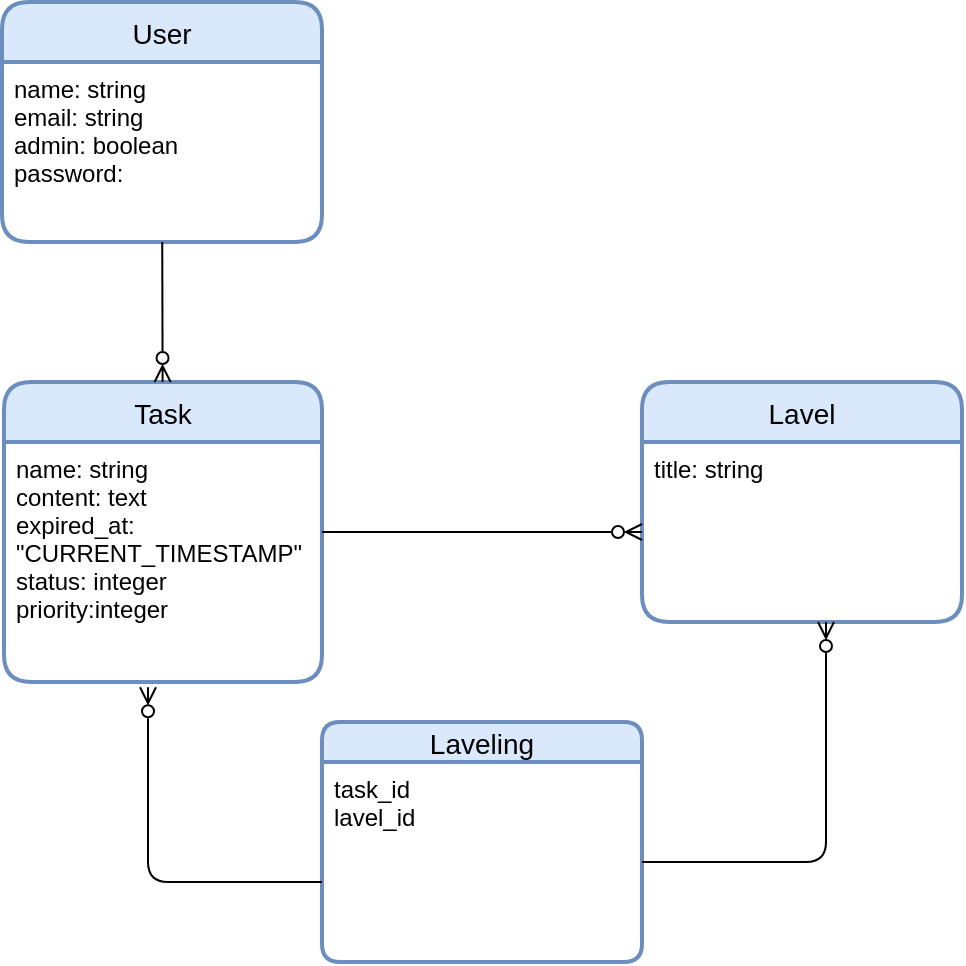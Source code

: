<mxfile>
    <diagram id="mKZgXIBlkfnWuEQX6fgX" name="ページ1">
        <mxGraphModel dx="665" dy="678" grid="1" gridSize="10" guides="1" tooltips="1" connect="1" arrows="1" fold="1" page="1" pageScale="1" pageWidth="827" pageHeight="1169" background="#ffffff" math="0" shadow="0">
            <root>
                <mxCell id="0"/>
                <mxCell id="1" parent="0"/>
                <mxCell id="24" value="User" style="swimlane;childLayout=stackLayout;horizontal=1;startSize=30;horizontalStack=0;rounded=1;fontSize=14;fontStyle=0;strokeWidth=2;resizeParent=0;resizeLast=1;shadow=0;dashed=0;align=center;fillColor=#dae8fc;strokeColor=#6c8ebf;" parent="1" vertex="1">
                    <mxGeometry x="70" y="90" width="160" height="120" as="geometry"/>
                </mxCell>
                <mxCell id="25" value="name: string&#10;email: string&#10;admin: boolean&#10;password:  " style="align=left;strokeColor=none;fillColor=none;spacingLeft=4;fontSize=12;verticalAlign=top;resizable=0;rotatable=0;part=1;" parent="24" vertex="1">
                    <mxGeometry y="30" width="160" height="90" as="geometry"/>
                </mxCell>
                <mxCell id="27" value="Task" style="swimlane;childLayout=stackLayout;horizontal=1;startSize=30;horizontalStack=0;rounded=1;fontSize=14;fontStyle=0;strokeWidth=2;resizeParent=0;resizeLast=1;shadow=0;dashed=0;align=center;fillColor=#dae8fc;strokeColor=#6c8ebf;" parent="1" vertex="1">
                    <mxGeometry x="71" y="280" width="159" height="150" as="geometry"/>
                </mxCell>
                <mxCell id="28" value="name: string&#10;content: text&#10;expired_at: &#10;&quot;CURRENT_TIMESTAMP&quot;&#10;status: integer&#10;priority:integer" style="align=left;strokeColor=none;fillColor=none;spacingLeft=4;fontSize=12;verticalAlign=top;resizable=0;rotatable=0;part=1;" parent="27" vertex="1">
                    <mxGeometry y="30" width="159" height="120" as="geometry"/>
                </mxCell>
                <mxCell id="29" style="edgeStyle=none;html=1;endArrow=ERzeroToMany;endFill=0;" parent="1" source="25" target="27" edge="1">
                    <mxGeometry relative="1" as="geometry"/>
                </mxCell>
                <mxCell id="30" value="Lavel" style="swimlane;childLayout=stackLayout;horizontal=1;startSize=30;horizontalStack=0;rounded=1;fontSize=14;fontStyle=0;strokeWidth=2;resizeParent=0;resizeLast=1;shadow=0;dashed=0;align=center;fillColor=#dae8fc;strokeColor=#6c8ebf;" parent="1" vertex="1">
                    <mxGeometry x="390" y="280" width="160" height="120" as="geometry"/>
                </mxCell>
                <mxCell id="41" value="title: string" style="align=left;strokeColor=none;fillColor=none;spacingLeft=4;fontSize=12;verticalAlign=top;resizable=0;rotatable=0;part=1;" parent="30" vertex="1">
                    <mxGeometry y="30" width="160" height="90" as="geometry"/>
                </mxCell>
                <mxCell id="32" style="edgeStyle=elbowEdgeStyle;html=1;elbow=vertical;endArrow=ERzeroToMany;endFill=0;" parent="1" source="28" target="30" edge="1">
                    <mxGeometry relative="1" as="geometry">
                        <Array as="points">
                            <mxPoint x="310" y="355"/>
                        </Array>
                    </mxGeometry>
                </mxCell>
                <mxCell id="33" value="Laveling" style="swimlane;childLayout=stackLayout;horizontal=1;startSize=20;horizontalStack=0;rounded=1;fontSize=14;fontStyle=0;strokeWidth=2;resizeParent=0;resizeLast=1;shadow=0;dashed=0;align=center;fillColor=#dae8fc;strokeColor=#6c8ebf;" parent="1" vertex="1">
                    <mxGeometry x="230" y="450" width="160" height="120" as="geometry"/>
                </mxCell>
                <mxCell id="34" value="task_id&#10;lavel_id" style="align=left;strokeColor=none;fillColor=none;spacingLeft=4;fontSize=12;verticalAlign=top;resizable=0;rotatable=0;part=1;" parent="33" vertex="1">
                    <mxGeometry y="20" width="160" height="100" as="geometry"/>
                </mxCell>
                <mxCell id="39" style="edgeStyle=elbowEdgeStyle;html=1;entryX=0.456;entryY=1.022;entryDx=0;entryDy=0;entryPerimeter=0;endArrow=ERzeroToMany;endFill=0;" parent="1" source="34" target="28" edge="1">
                    <mxGeometry relative="1" as="geometry">
                        <Array as="points">
                            <mxPoint x="143" y="530"/>
                        </Array>
                    </mxGeometry>
                </mxCell>
                <mxCell id="40" style="edgeStyle=elbowEdgeStyle;html=1;entryX=0.575;entryY=1.022;entryDx=0;entryDy=0;entryPerimeter=0;endArrow=ERzeroToMany;endFill=0;" parent="1" source="34" edge="1">
                    <mxGeometry relative="1" as="geometry">
                        <Array as="points">
                            <mxPoint x="482" y="520"/>
                            <mxPoint x="470" y="510"/>
                            <mxPoint x="480" y="530"/>
                        </Array>
                        <mxPoint x="482" y="400" as="targetPoint"/>
                    </mxGeometry>
                </mxCell>
            </root>
        </mxGraphModel>
    </diagram>
</mxfile>